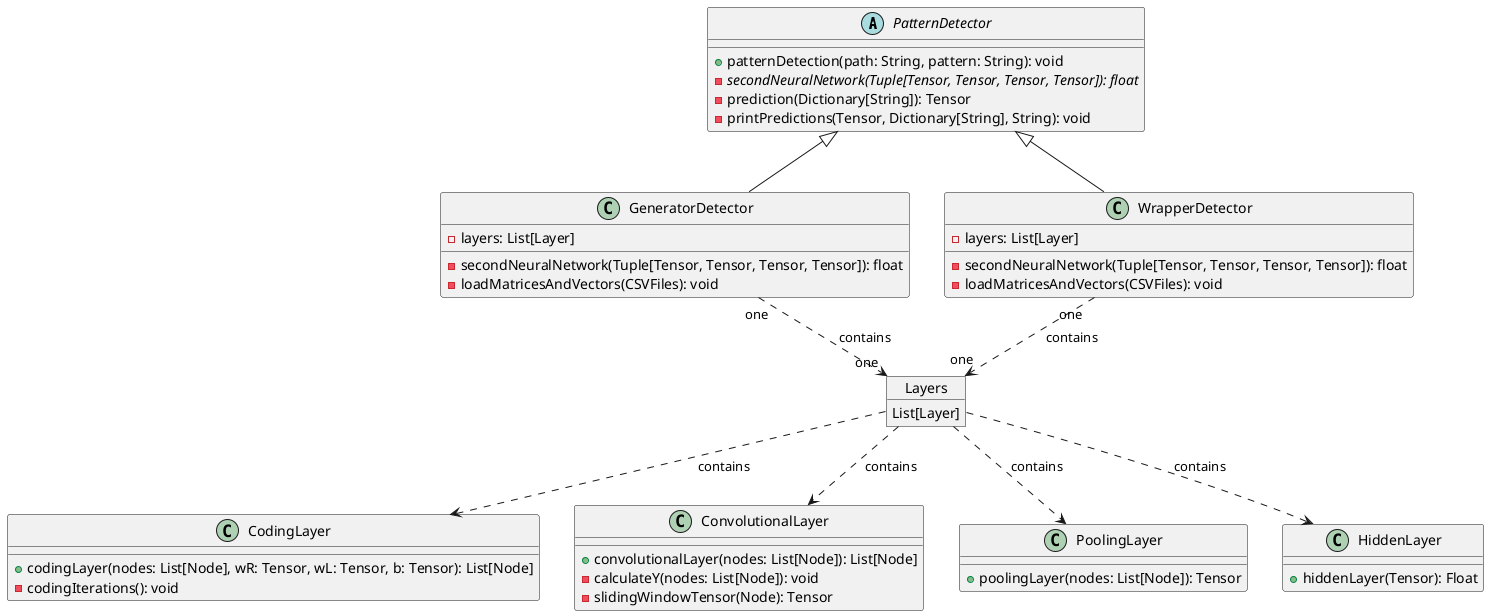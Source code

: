 @startuml Pattern_detector-model

abstract class PatternDetector {
    + patternDetection(path: String, pattern: String): void
    - {abstract} secondNeuralNetwork(Tuple[Tensor, Tensor, Tensor, Tensor]): float
    - prediction(Dictionary[String]): Tensor
    - printPredictions(Tensor, Dictionary[String], String): void
}


' Layers
class CodingLayer {
    + codingLayer(nodes: List[Node], wR: Tensor, wL: Tensor, b: Tensor): List[Node]
    - codingIterations(): void
}

class ConvolutionalLayer {
    + convolutionalLayer(nodes: List[Node]): List[Node]
    - calculateY(nodes: List[Node]): void
    - slidingWindowTensor(Node): Tensor
}


class PoolingLayer {
    + poolingLayer(nodes: List[Node]): Tensor
}

class HiddenLayer{
    + hiddenLayer(Tensor): Float
}


'Test
class GeneratorDetector extends PatternDetector {
    - layers: List[Layer]
    - secondNeuralNetwork(Tuple[Tensor, Tensor, Tensor, Tensor]): float
    - loadMatricesAndVectors(CSVFiles): void
}

class WrapperDetector extends PatternDetector {
    - layers: List[Layer]
    - secondNeuralNetwork(Tuple[Tensor, Tensor, Tensor, Tensor]): float
    - loadMatricesAndVectors(CSVFiles): void
}

object Layers {
    List[Layer]
}


GeneratorDetector "one"..> "one" Layers: contains
WrapperDetector "one"..> "one" Layers: contains

Layers ..> CodingLayer: contains
Layers ..> ConvolutionalLayer: contains
Layers ..> PoolingLayer: contains
Layers ..> HiddenLayer: contains


@enduml